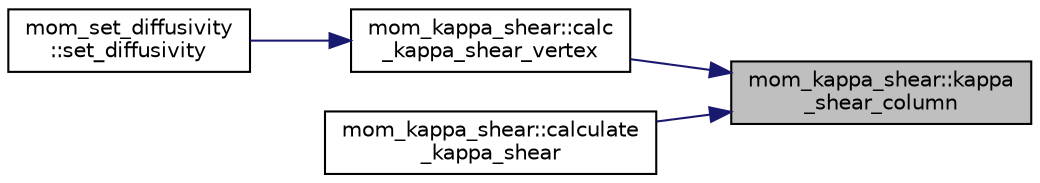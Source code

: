 digraph "mom_kappa_shear::kappa_shear_column"
{
 // INTERACTIVE_SVG=YES
 // LATEX_PDF_SIZE
  edge [fontname="Helvetica",fontsize="10",labelfontname="Helvetica",labelfontsize="10"];
  node [fontname="Helvetica",fontsize="10",shape=record];
  rankdir="RL";
  Node1 [label="mom_kappa_shear::kappa\l_shear_column",height=0.2,width=0.4,color="black", fillcolor="grey75", style="filled", fontcolor="black",tooltip="This subroutine calculates shear-driven diffusivity and TKE in a single column."];
  Node1 -> Node2 [dir="back",color="midnightblue",fontsize="10",style="solid",fontname="Helvetica"];
  Node2 [label="mom_kappa_shear::calc\l_kappa_shear_vertex",height=0.2,width=0.4,color="black", fillcolor="white", style="filled",URL="$namespacemom__kappa__shear.html#a2d8e291656bab5f83179523c4bea4d85",tooltip="Subroutine for calculating shear-driven diffusivity and TKE in corner columns."];
  Node2 -> Node3 [dir="back",color="midnightblue",fontsize="10",style="solid",fontname="Helvetica"];
  Node3 [label="mom_set_diffusivity\l::set_diffusivity",height=0.2,width=0.4,color="black", fillcolor="white", style="filled",URL="$namespacemom__set__diffusivity.html#a7c293162d6c8efb882c8b04b4ea5241d",tooltip="Sets the interior vertical diffusion of scalars due to the following processes:"];
  Node1 -> Node4 [dir="back",color="midnightblue",fontsize="10",style="solid",fontname="Helvetica"];
  Node4 [label="mom_kappa_shear::calculate\l_kappa_shear",height=0.2,width=0.4,color="black", fillcolor="white", style="filled",URL="$namespacemom__kappa__shear.html#a3f00b08e1174690d40c0c2065fa9a8b1",tooltip="Subroutine for calculating shear-driven diffusivity and TKE in tracer columns."];
}
